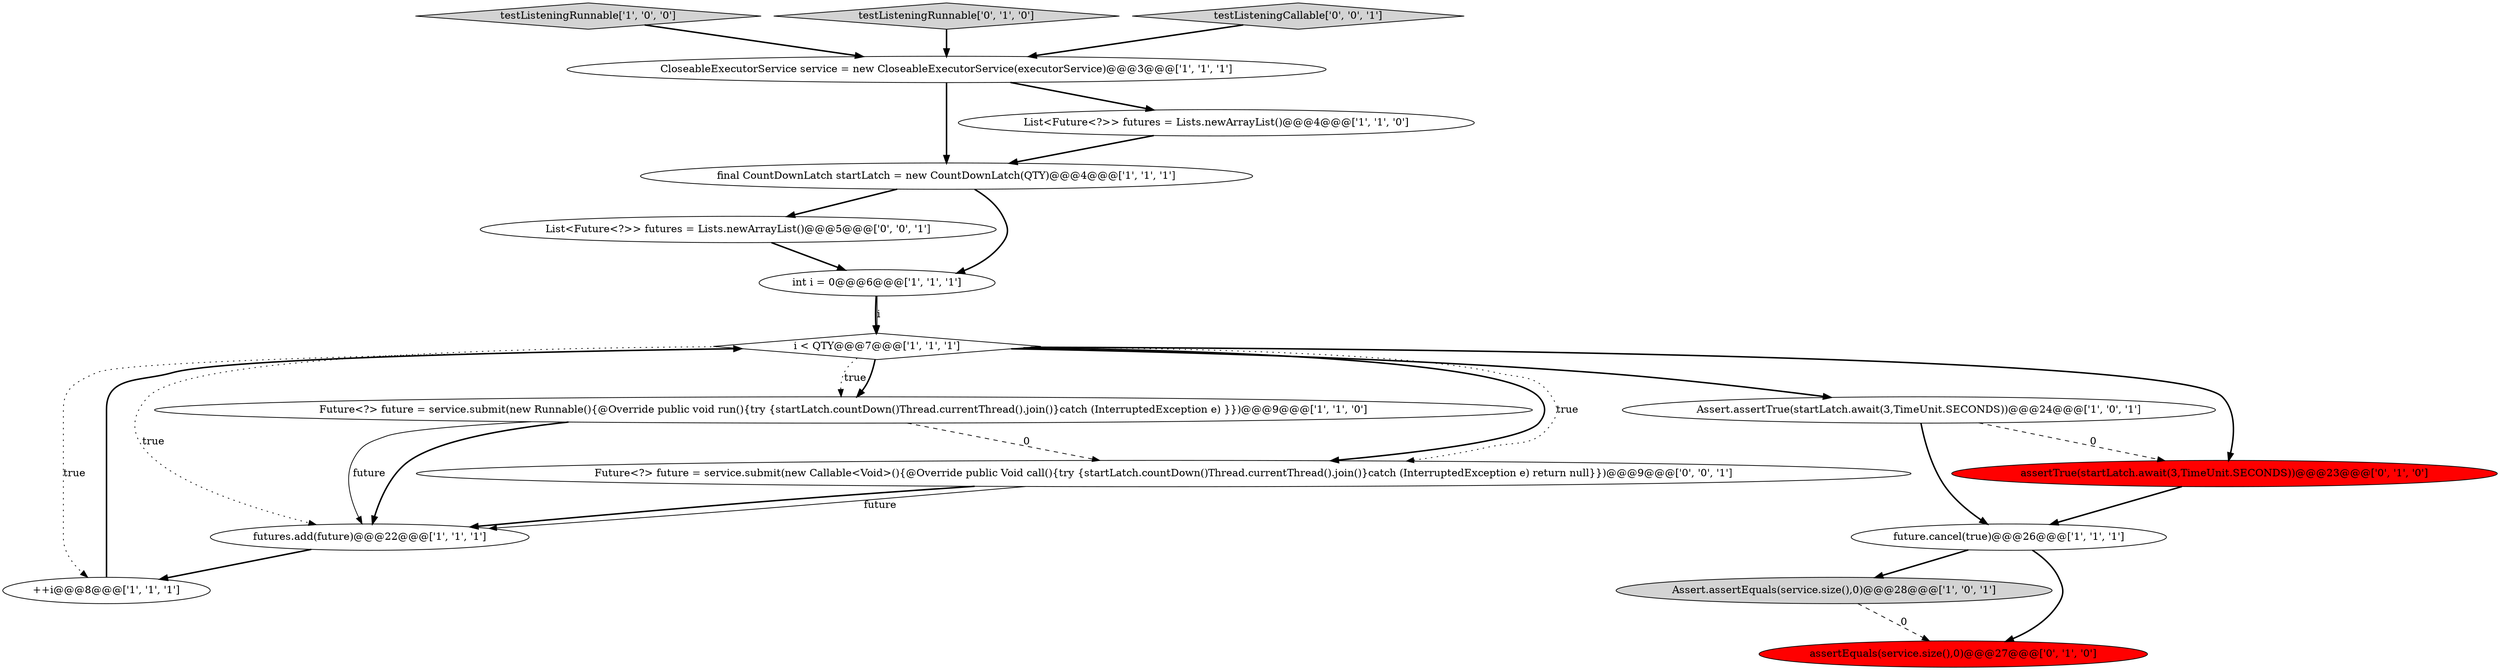 digraph {
3 [style = filled, label = "testListeningRunnable['1', '0', '0']", fillcolor = lightgray, shape = diamond image = "AAA0AAABBB1BBB"];
12 [style = filled, label = "assertEquals(service.size(),0)@@@27@@@['0', '1', '0']", fillcolor = red, shape = ellipse image = "AAA1AAABBB2BBB"];
13 [style = filled, label = "testListeningRunnable['0', '1', '0']", fillcolor = lightgray, shape = diamond image = "AAA0AAABBB2BBB"];
0 [style = filled, label = "i < QTY@@@7@@@['1', '1', '1']", fillcolor = white, shape = diamond image = "AAA0AAABBB1BBB"];
17 [style = filled, label = "List<Future<?>> futures = Lists.newArrayList()@@@5@@@['0', '0', '1']", fillcolor = white, shape = ellipse image = "AAA0AAABBB3BBB"];
8 [style = filled, label = "CloseableExecutorService service = new CloseableExecutorService(executorService)@@@3@@@['1', '1', '1']", fillcolor = white, shape = ellipse image = "AAA0AAABBB1BBB"];
15 [style = filled, label = "testListeningCallable['0', '0', '1']", fillcolor = lightgray, shape = diamond image = "AAA0AAABBB3BBB"];
4 [style = filled, label = "Future<?> future = service.submit(new Runnable(){@Override public void run(){try {startLatch.countDown()Thread.currentThread().join()}catch (InterruptedException e) }})@@@9@@@['1', '1', '0']", fillcolor = white, shape = ellipse image = "AAA0AAABBB1BBB"];
9 [style = filled, label = "List<Future<?>> futures = Lists.newArrayList()@@@4@@@['1', '1', '0']", fillcolor = white, shape = ellipse image = "AAA0AAABBB1BBB"];
7 [style = filled, label = "Assert.assertTrue(startLatch.await(3,TimeUnit.SECONDS))@@@24@@@['1', '0', '1']", fillcolor = white, shape = ellipse image = "AAA0AAABBB1BBB"];
5 [style = filled, label = "final CountDownLatch startLatch = new CountDownLatch(QTY)@@@4@@@['1', '1', '1']", fillcolor = white, shape = ellipse image = "AAA0AAABBB1BBB"];
10 [style = filled, label = "++i@@@8@@@['1', '1', '1']", fillcolor = white, shape = ellipse image = "AAA0AAABBB1BBB"];
16 [style = filled, label = "Future<?> future = service.submit(new Callable<Void>(){@Override public Void call(){try {startLatch.countDown()Thread.currentThread().join()}catch (InterruptedException e) return null}})@@@9@@@['0', '0', '1']", fillcolor = white, shape = ellipse image = "AAA0AAABBB3BBB"];
6 [style = filled, label = "int i = 0@@@6@@@['1', '1', '1']", fillcolor = white, shape = ellipse image = "AAA0AAABBB1BBB"];
2 [style = filled, label = "futures.add(future)@@@22@@@['1', '1', '1']", fillcolor = white, shape = ellipse image = "AAA0AAABBB1BBB"];
11 [style = filled, label = "Assert.assertEquals(service.size(),0)@@@28@@@['1', '0', '1']", fillcolor = lightgray, shape = ellipse image = "AAA0AAABBB1BBB"];
14 [style = filled, label = "assertTrue(startLatch.await(3,TimeUnit.SECONDS))@@@23@@@['0', '1', '0']", fillcolor = red, shape = ellipse image = "AAA1AAABBB2BBB"];
1 [style = filled, label = "future.cancel(true)@@@26@@@['1', '1', '1']", fillcolor = white, shape = ellipse image = "AAA0AAABBB1BBB"];
0->16 [style = bold, label=""];
7->1 [style = bold, label=""];
4->16 [style = dashed, label="0"];
4->2 [style = solid, label="future"];
17->6 [style = bold, label=""];
0->10 [style = dotted, label="true"];
7->14 [style = dashed, label="0"];
0->4 [style = dotted, label="true"];
6->0 [style = bold, label=""];
4->2 [style = bold, label=""];
11->12 [style = dashed, label="0"];
16->2 [style = bold, label=""];
2->10 [style = bold, label=""];
5->17 [style = bold, label=""];
14->1 [style = bold, label=""];
1->11 [style = bold, label=""];
0->7 [style = bold, label=""];
6->0 [style = solid, label="i"];
0->14 [style = bold, label=""];
5->6 [style = bold, label=""];
8->5 [style = bold, label=""];
0->4 [style = bold, label=""];
3->8 [style = bold, label=""];
10->0 [style = bold, label=""];
8->9 [style = bold, label=""];
1->12 [style = bold, label=""];
9->5 [style = bold, label=""];
0->16 [style = dotted, label="true"];
0->2 [style = dotted, label="true"];
13->8 [style = bold, label=""];
16->2 [style = solid, label="future"];
15->8 [style = bold, label=""];
}
